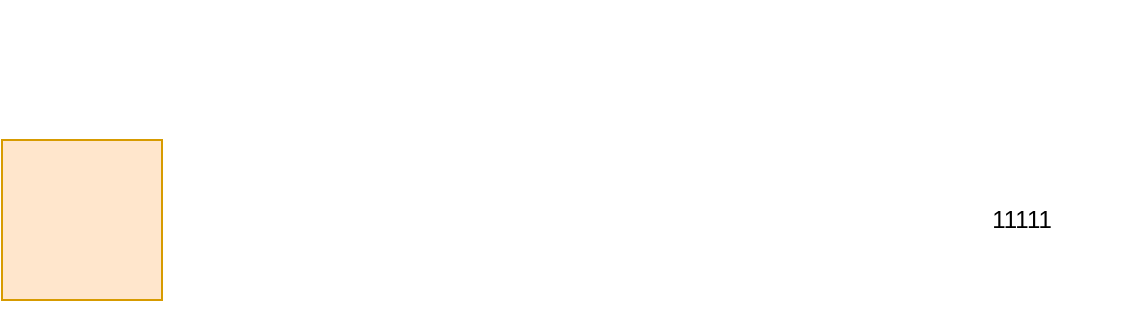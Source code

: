 <mxfile version="13.6.9" type="github">
  <diagram id="lpJ0KbW9FBGFBW6VQleZ" name="Page-1">
    <mxGraphModel dx="813" dy="413" grid="1" gridSize="10" guides="1" tooltips="1" connect="1" arrows="1" fold="1" page="1" pageScale="1" pageWidth="827" pageHeight="1169" background="none" math="0" shadow="0">
      <root>
        <mxCell id="0" />
        <mxCell id="1" parent="0" />
        <mxCell id="uX6SMCNvJ5Iowmgf9kg--1" value="" style="whiteSpace=wrap;html=1;aspect=fixed;fillColor=#ffe6cc;strokeColor=#d79b00;" parent="1" vertex="1">
          <mxGeometry x="230" y="130" width="80" height="80" as="geometry" />
        </mxCell>
        <mxCell id="aR_4vXgxljcc-eoKT3tl-10" value="" style="verticalLabelPosition=bottom;verticalAlign=top;html=1;shape=mxgraph.flowchart.on-page_reference;strokeWidth=6;gradientColor=none;opacity=0;strokeColor=none;fillColor=#D399FF;labelBackgroundColor=none;spacingTop=1;spacingLeft=1;spacingBottom=1;spacingRight=1;" vertex="1" parent="1">
          <mxGeometry x="330" y="60" width="60" height="60" as="geometry" />
        </mxCell>
        <mxCell id="aR_4vXgxljcc-eoKT3tl-11" value="11111" style="whiteSpace=wrap;html=1;absoluteArcSize=1;arcSize=14;strokeWidth=2;labelBackgroundColor=none;fillColor=#D399FF;gradientColor=none;opacity=0;" vertex="1" parent="1">
          <mxGeometry x="690" y="120" width="100" height="100" as="geometry" />
        </mxCell>
      </root>
    </mxGraphModel>
  </diagram>
</mxfile>
